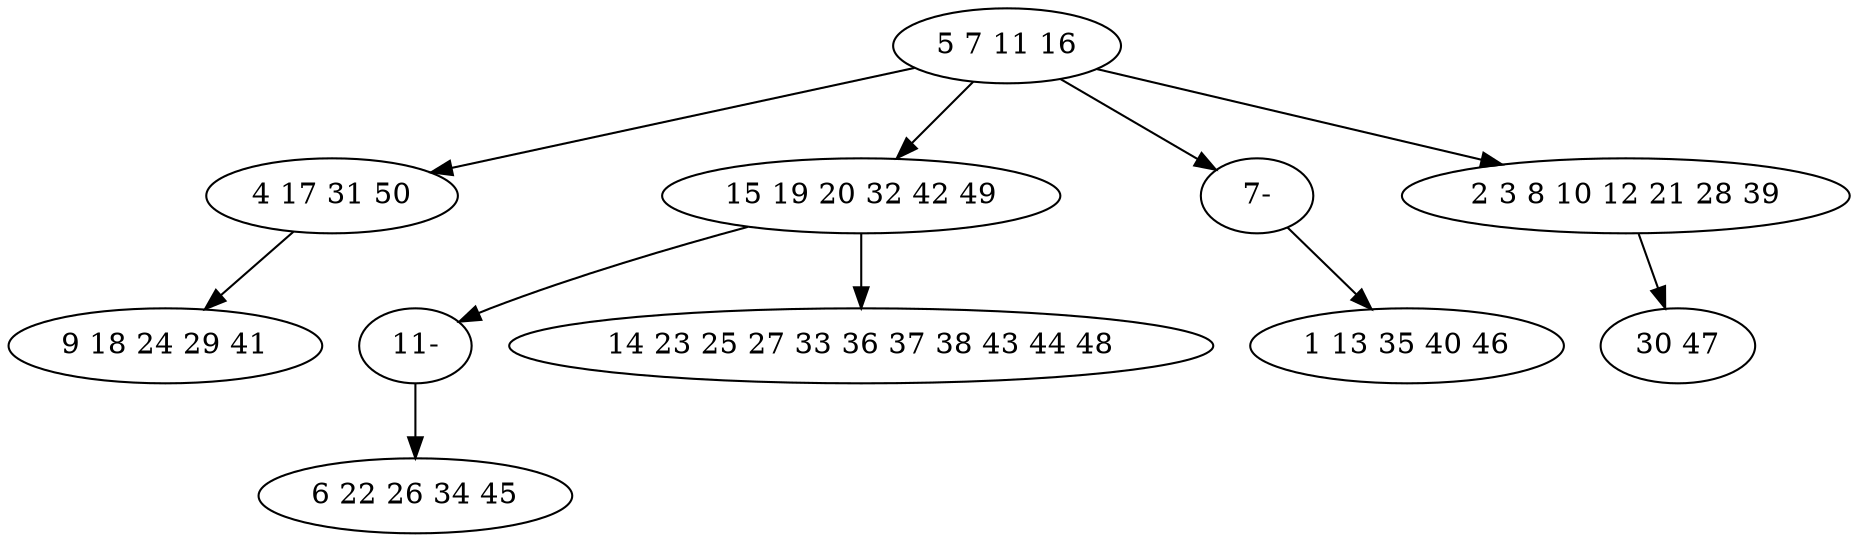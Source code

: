 digraph true_tree {
	"0" -> "1"
	"0" -> "2"
	"0" -> "9"
	"2" -> "10"
	"2" -> "5"
	"0" -> "6"
	"6" -> "7"
	"1" -> "8"
	"9" -> "3"
	"10" -> "4"
	"0" [label="5 7 11 16"];
	"1" [label="4 17 31 50"];
	"2" [label="15 19 20 32 42 49"];
	"3" [label="1 13 35 40 46"];
	"4" [label="6 22 26 34 45"];
	"5" [label="14 23 25 27 33 36 37 38 43 44 48"];
	"6" [label="2 3 8 10 12 21 28 39"];
	"7" [label="30 47"];
	"8" [label="9 18 24 29 41"];
	"9" [label="7-"];
	"10" [label="11-"];
}
